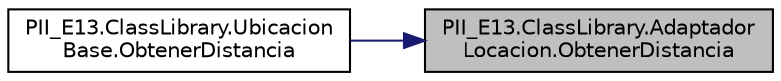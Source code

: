 digraph "PII_E13.ClassLibrary.AdaptadorLocacion.ObtenerDistancia"
{
 // INTERACTIVE_SVG=YES
 // LATEX_PDF_SIZE
  edge [fontname="Helvetica",fontsize="10",labelfontname="Helvetica",labelfontsize="10"];
  node [fontname="Helvetica",fontsize="10",shape=record];
  rankdir="RL";
  Node1 [label="PII_E13.ClassLibrary.Adaptador\lLocacion.ObtenerDistancia",height=0.2,width=0.4,color="black", fillcolor="grey75", style="filled", fontcolor="black",tooltip="Sirve para obtener la distancia entre dos ubicaciones."];
  Node1 -> Node2 [dir="back",color="midnightblue",fontsize="10",style="solid",fontname="Helvetica"];
  Node2 [label="PII_E13.ClassLibrary.Ubicacion\lBase.ObtenerDistancia",height=0.2,width=0.4,color="black", fillcolor="white", style="filled",URL="$classPII__E13_1_1ClassLibrary_1_1UbicacionBase.html#a06656a7564ef91f697da589a0823e9dd",tooltip="Calcula la distancia entre dos instancias de implementaciones de IUbicacion Delega la responsabilidad..."];
}
